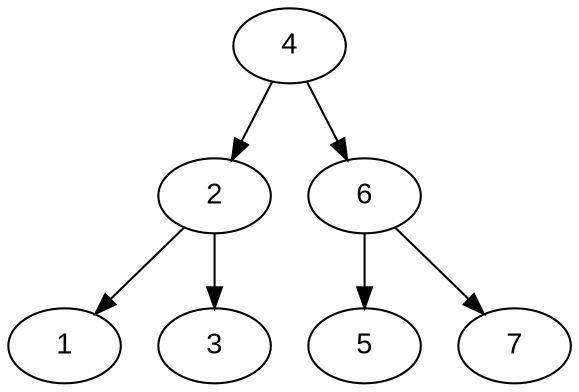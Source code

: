 digraph TREE {
    { node [label="4", fontname="Arial"]; A }
    { node [label="2", fontname="Arial"]; B }
    { node [label="6", fontname="Arial"]; C }
    { node [label="1", fontname="Arial"]; D }
    { node [label="3", fontname="Arial"]; E }
    { node [label="5", fontname="Arial"]; F }
    { node [label="7", fontname="Arial"]; G }
    A -> B;
    A -> C;
    B -> D;
    B -> E;
    C -> F;
    C -> G;
}